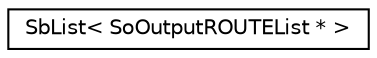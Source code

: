 digraph "Graphical Class Hierarchy"
{
 // LATEX_PDF_SIZE
  edge [fontname="Helvetica",fontsize="10",labelfontname="Helvetica",labelfontsize="10"];
  node [fontname="Helvetica",fontsize="10",shape=record];
  rankdir="LR";
  Node0 [label="SbList\< SoOutputROUTEList * \>",height=0.2,width=0.4,color="black", fillcolor="white", style="filled",URL="$classSbList.html",tooltip=" "];
}
